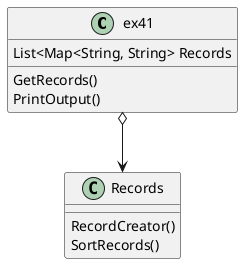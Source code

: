 @startuml
'https://plantuml.com/sequence-diagram

class ex41{
    List<Map<String, String> Records

    GetRecords()
    PrintOutput()
}

class Records{
    RecordCreator()
    SortRecords()
}

ex41 o--> Records
@enduml